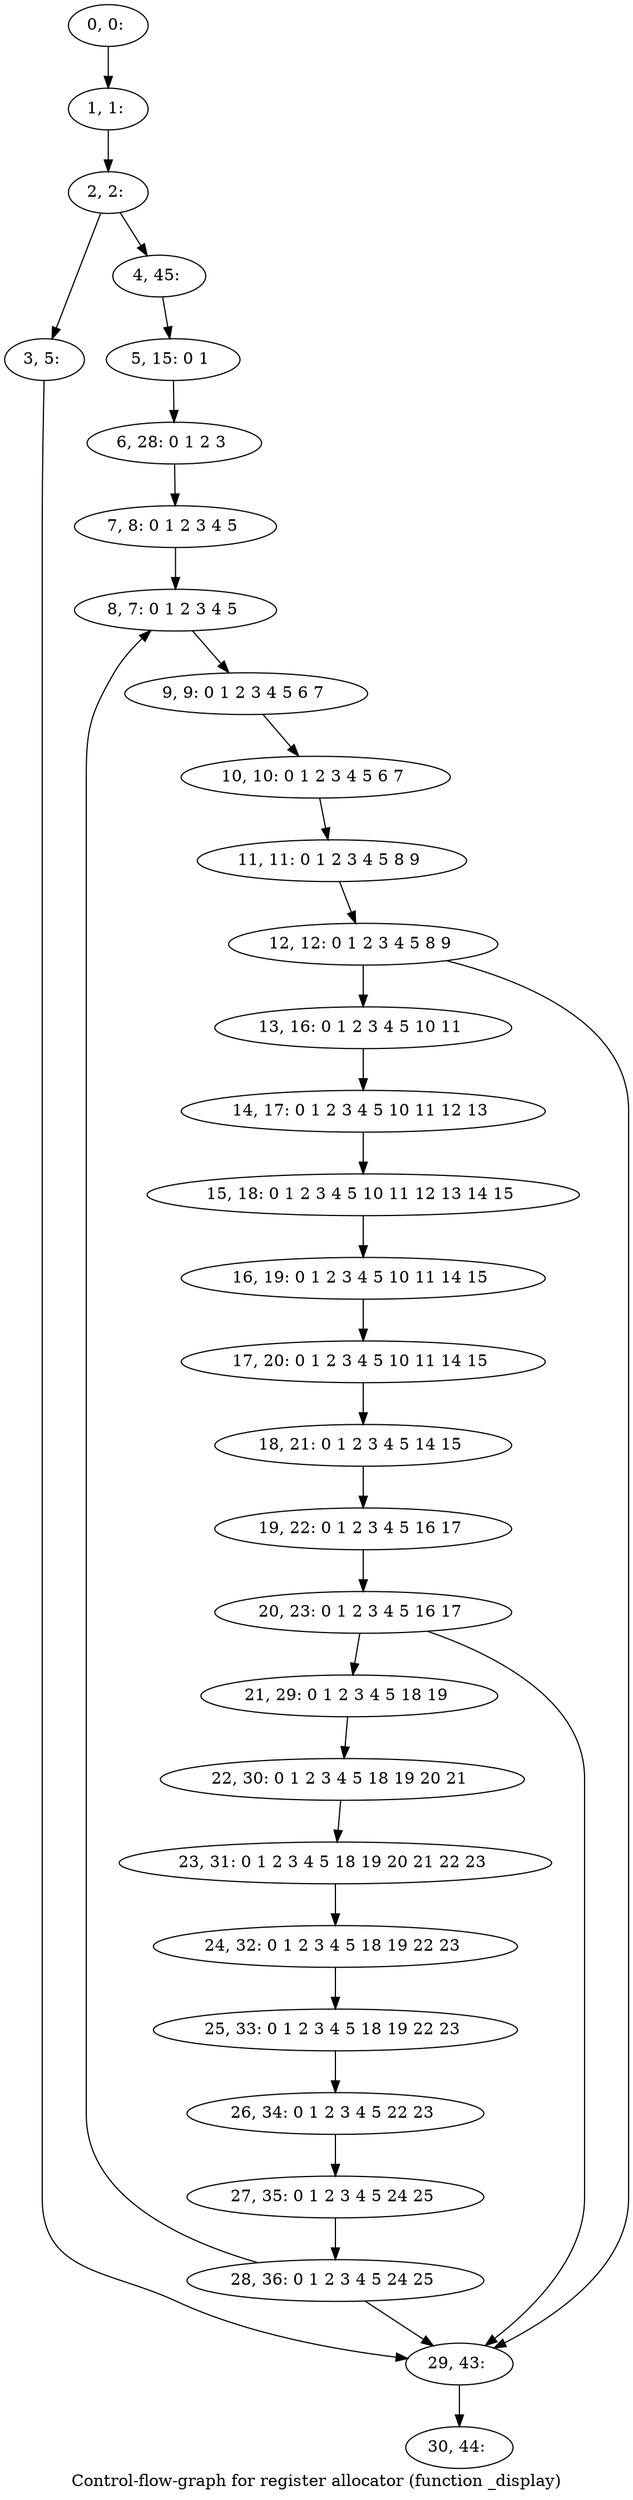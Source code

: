 digraph G {
graph [label="Control-flow-graph for register allocator (function _display)"]
0[label="0, 0: "];
1[label="1, 1: "];
2[label="2, 2: "];
3[label="3, 5: "];
4[label="4, 45: "];
5[label="5, 15: 0 1 "];
6[label="6, 28: 0 1 2 3 "];
7[label="7, 8: 0 1 2 3 4 5 "];
8[label="8, 7: 0 1 2 3 4 5 "];
9[label="9, 9: 0 1 2 3 4 5 6 7 "];
10[label="10, 10: 0 1 2 3 4 5 6 7 "];
11[label="11, 11: 0 1 2 3 4 5 8 9 "];
12[label="12, 12: 0 1 2 3 4 5 8 9 "];
13[label="13, 16: 0 1 2 3 4 5 10 11 "];
14[label="14, 17: 0 1 2 3 4 5 10 11 12 13 "];
15[label="15, 18: 0 1 2 3 4 5 10 11 12 13 14 15 "];
16[label="16, 19: 0 1 2 3 4 5 10 11 14 15 "];
17[label="17, 20: 0 1 2 3 4 5 10 11 14 15 "];
18[label="18, 21: 0 1 2 3 4 5 14 15 "];
19[label="19, 22: 0 1 2 3 4 5 16 17 "];
20[label="20, 23: 0 1 2 3 4 5 16 17 "];
21[label="21, 29: 0 1 2 3 4 5 18 19 "];
22[label="22, 30: 0 1 2 3 4 5 18 19 20 21 "];
23[label="23, 31: 0 1 2 3 4 5 18 19 20 21 22 23 "];
24[label="24, 32: 0 1 2 3 4 5 18 19 22 23 "];
25[label="25, 33: 0 1 2 3 4 5 18 19 22 23 "];
26[label="26, 34: 0 1 2 3 4 5 22 23 "];
27[label="27, 35: 0 1 2 3 4 5 24 25 "];
28[label="28, 36: 0 1 2 3 4 5 24 25 "];
29[label="29, 43: "];
30[label="30, 44: "];
0->1 ;
1->2 ;
2->3 ;
2->4 ;
3->29 ;
4->5 ;
5->6 ;
6->7 ;
7->8 ;
8->9 ;
9->10 ;
10->11 ;
11->12 ;
12->13 ;
12->29 ;
13->14 ;
14->15 ;
15->16 ;
16->17 ;
17->18 ;
18->19 ;
19->20 ;
20->21 ;
20->29 ;
21->22 ;
22->23 ;
23->24 ;
24->25 ;
25->26 ;
26->27 ;
27->28 ;
28->29 ;
28->8 ;
29->30 ;
}
